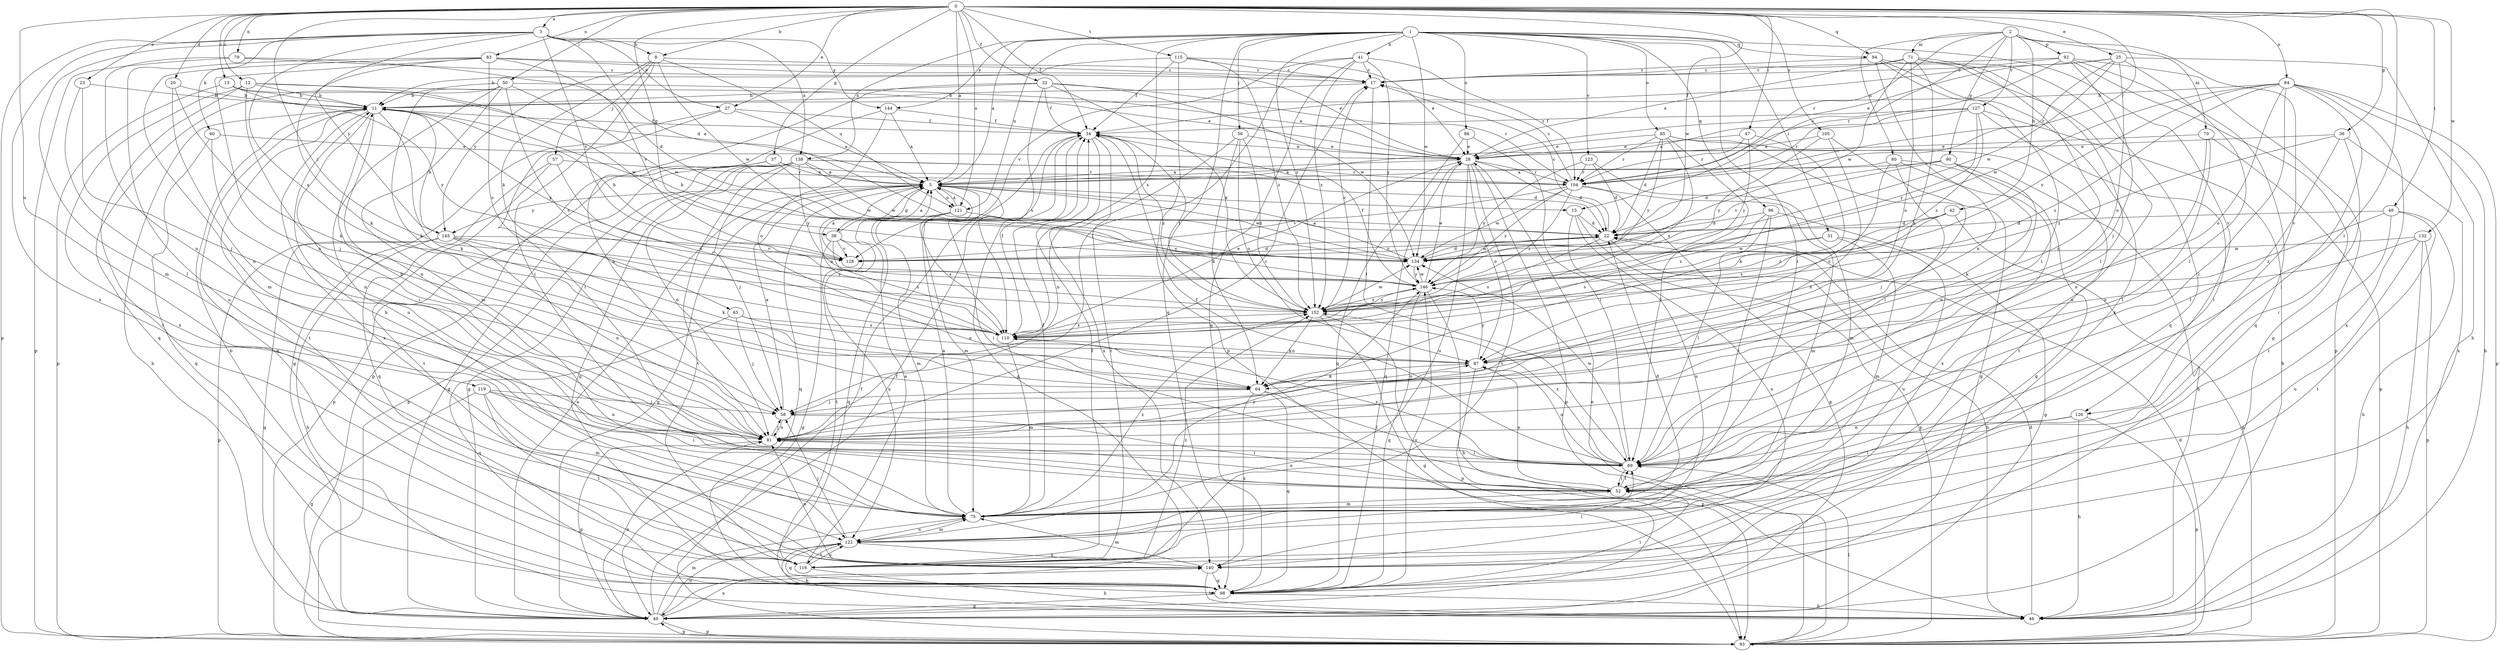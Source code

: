 strict digraph  {
0;
1;
2;
3;
5;
8;
11;
12;
13;
15;
17;
20;
22;
23;
25;
27;
28;
32;
34;
36;
37;
38;
40;
41;
42;
46;
47;
48;
50;
51;
52;
56;
57;
58;
60;
63;
64;
69;
70;
71;
75;
79;
80;
81;
83;
84;
85;
86;
87;
90;
92;
93;
94;
96;
98;
104;
105;
110;
115;
116;
119;
121;
122;
123;
126;
127;
128;
132;
134;
138;
140;
144;
145;
146;
152;
0 -> 3  [label=a];
0 -> 5  [label=a];
0 -> 8  [label=b];
0 -> 12  [label=c];
0 -> 13  [label=c];
0 -> 20  [label=d];
0 -> 23  [label=e];
0 -> 25  [label=e];
0 -> 27  [label=e];
0 -> 32  [label=f];
0 -> 34  [label=f];
0 -> 36  [label=g];
0 -> 37  [label=g];
0 -> 38  [label=g];
0 -> 47  [label=i];
0 -> 48  [label=i];
0 -> 50  [label=i];
0 -> 69  [label=l];
0 -> 79  [label=n];
0 -> 83  [label=o];
0 -> 84  [label=o];
0 -> 94  [label=q];
0 -> 104  [label=r];
0 -> 105  [label=s];
0 -> 115  [label=t];
0 -> 119  [label=u];
0 -> 121  [label=u];
0 -> 132  [label=w];
0 -> 134  [label=w];
0 -> 152  [label=z];
1 -> 5  [label=a];
1 -> 41  [label=h];
1 -> 51  [label=i];
1 -> 52  [label=i];
1 -> 56  [label=j];
1 -> 85  [label=o];
1 -> 86  [label=o];
1 -> 94  [label=q];
1 -> 96  [label=q];
1 -> 98  [label=q];
1 -> 110  [label=s];
1 -> 121  [label=u];
1 -> 123  [label=v];
1 -> 126  [label=v];
1 -> 134  [label=w];
1 -> 138  [label=x];
1 -> 144  [label=y];
1 -> 152  [label=z];
2 -> 15  [label=c];
2 -> 42  [label=h];
2 -> 70  [label=m];
2 -> 71  [label=m];
2 -> 80  [label=n];
2 -> 90  [label=p];
2 -> 92  [label=p];
2 -> 104  [label=r];
2 -> 126  [label=v];
2 -> 127  [label=v];
3 -> 8  [label=b];
3 -> 22  [label=d];
3 -> 27  [label=e];
3 -> 60  [label=k];
3 -> 75  [label=m];
3 -> 93  [label=p];
3 -> 110  [label=s];
3 -> 128  [label=v];
3 -> 138  [label=x];
3 -> 140  [label=x];
3 -> 144  [label=y];
3 -> 145  [label=y];
5 -> 15  [label=c];
5 -> 38  [label=g];
5 -> 40  [label=g];
5 -> 52  [label=i];
5 -> 75  [label=m];
5 -> 98  [label=q];
5 -> 121  [label=u];
5 -> 134  [label=w];
5 -> 145  [label=y];
8 -> 17  [label=c];
8 -> 52  [label=i];
8 -> 57  [label=j];
8 -> 63  [label=k];
8 -> 121  [label=u];
8 -> 134  [label=w];
8 -> 145  [label=y];
11 -> 34  [label=f];
11 -> 52  [label=i];
11 -> 64  [label=k];
11 -> 81  [label=n];
11 -> 98  [label=q];
11 -> 116  [label=t];
11 -> 140  [label=x];
11 -> 146  [label=y];
12 -> 11  [label=b];
12 -> 28  [label=e];
12 -> 58  [label=j];
12 -> 116  [label=t];
12 -> 134  [label=w];
12 -> 140  [label=x];
13 -> 5  [label=a];
13 -> 11  [label=b];
13 -> 93  [label=p];
13 -> 146  [label=y];
15 -> 22  [label=d];
15 -> 93  [label=p];
15 -> 122  [label=u];
15 -> 140  [label=x];
17 -> 11  [label=b];
17 -> 69  [label=l];
20 -> 11  [label=b];
20 -> 64  [label=k];
20 -> 81  [label=n];
22 -> 17  [label=c];
22 -> 46  [label=h];
22 -> 110  [label=s];
22 -> 128  [label=v];
22 -> 134  [label=w];
23 -> 11  [label=b];
23 -> 58  [label=j];
23 -> 69  [label=l];
25 -> 17  [label=c];
25 -> 28  [label=e];
25 -> 46  [label=h];
25 -> 69  [label=l];
25 -> 87  [label=o];
25 -> 104  [label=r];
25 -> 134  [label=w];
27 -> 5  [label=a];
27 -> 34  [label=f];
27 -> 40  [label=g];
27 -> 69  [label=l];
28 -> 5  [label=a];
28 -> 22  [label=d];
28 -> 87  [label=o];
28 -> 93  [label=p];
28 -> 98  [label=q];
28 -> 104  [label=r];
28 -> 116  [label=t];
28 -> 122  [label=u];
32 -> 11  [label=b];
32 -> 34  [label=f];
32 -> 81  [label=n];
32 -> 104  [label=r];
32 -> 110  [label=s];
32 -> 134  [label=w];
32 -> 152  [label=z];
34 -> 28  [label=e];
34 -> 40  [label=g];
34 -> 116  [label=t];
34 -> 140  [label=x];
34 -> 152  [label=z];
36 -> 28  [label=e];
36 -> 52  [label=i];
36 -> 69  [label=l];
36 -> 140  [label=x];
36 -> 152  [label=z];
37 -> 5  [label=a];
37 -> 40  [label=g];
37 -> 93  [label=p];
37 -> 104  [label=r];
37 -> 134  [label=w];
38 -> 5  [label=a];
38 -> 40  [label=g];
38 -> 110  [label=s];
38 -> 116  [label=t];
38 -> 122  [label=u];
38 -> 128  [label=v];
40 -> 5  [label=a];
40 -> 11  [label=b];
40 -> 34  [label=f];
40 -> 75  [label=m];
40 -> 81  [label=n];
40 -> 93  [label=p];
40 -> 122  [label=u];
40 -> 140  [label=x];
41 -> 17  [label=c];
41 -> 58  [label=j];
41 -> 98  [label=q];
41 -> 104  [label=r];
41 -> 128  [label=v];
41 -> 146  [label=y];
41 -> 152  [label=z];
42 -> 22  [label=d];
42 -> 93  [label=p];
42 -> 110  [label=s];
42 -> 152  [label=z];
46 -> 22  [label=d];
47 -> 28  [label=e];
47 -> 64  [label=k];
47 -> 104  [label=r];
47 -> 146  [label=y];
48 -> 22  [label=d];
48 -> 46  [label=h];
48 -> 52  [label=i];
48 -> 116  [label=t];
48 -> 152  [label=z];
50 -> 11  [label=b];
50 -> 28  [label=e];
50 -> 64  [label=k];
50 -> 75  [label=m];
50 -> 98  [label=q];
50 -> 110  [label=s];
50 -> 122  [label=u];
50 -> 134  [label=w];
51 -> 75  [label=m];
51 -> 110  [label=s];
51 -> 122  [label=u];
51 -> 134  [label=w];
52 -> 69  [label=l];
52 -> 75  [label=m];
52 -> 81  [label=n];
52 -> 87  [label=o];
56 -> 28  [label=e];
56 -> 64  [label=k];
56 -> 81  [label=n];
56 -> 87  [label=o];
56 -> 152  [label=z];
57 -> 98  [label=q];
57 -> 104  [label=r];
57 -> 110  [label=s];
57 -> 116  [label=t];
58 -> 5  [label=a];
58 -> 52  [label=i];
58 -> 81  [label=n];
60 -> 28  [label=e];
60 -> 81  [label=n];
60 -> 98  [label=q];
63 -> 58  [label=j];
63 -> 87  [label=o];
63 -> 98  [label=q];
63 -> 110  [label=s];
64 -> 58  [label=j];
64 -> 69  [label=l];
64 -> 87  [label=o];
64 -> 98  [label=q];
64 -> 140  [label=x];
69 -> 34  [label=f];
69 -> 52  [label=i];
69 -> 87  [label=o];
69 -> 110  [label=s];
69 -> 134  [label=w];
69 -> 152  [label=z];
70 -> 28  [label=e];
70 -> 69  [label=l];
70 -> 81  [label=n];
70 -> 93  [label=p];
71 -> 17  [label=c];
71 -> 28  [label=e];
71 -> 64  [label=k];
71 -> 69  [label=l];
71 -> 81  [label=n];
71 -> 87  [label=o];
71 -> 98  [label=q];
71 -> 134  [label=w];
75 -> 5  [label=a];
75 -> 11  [label=b];
75 -> 22  [label=d];
75 -> 34  [label=f];
75 -> 122  [label=u];
75 -> 146  [label=y];
75 -> 152  [label=z];
79 -> 17  [label=c];
79 -> 22  [label=d];
79 -> 81  [label=n];
79 -> 93  [label=p];
80 -> 5  [label=a];
80 -> 58  [label=j];
80 -> 87  [label=o];
80 -> 98  [label=q];
80 -> 140  [label=x];
81 -> 11  [label=b];
81 -> 17  [label=c];
81 -> 40  [label=g];
81 -> 58  [label=j];
81 -> 69  [label=l];
83 -> 17  [label=c];
83 -> 28  [label=e];
83 -> 64  [label=k];
83 -> 75  [label=m];
83 -> 81  [label=n];
83 -> 110  [label=s];
83 -> 122  [label=u];
83 -> 128  [label=v];
84 -> 11  [label=b];
84 -> 46  [label=h];
84 -> 52  [label=i];
84 -> 69  [label=l];
84 -> 87  [label=o];
84 -> 93  [label=p];
84 -> 110  [label=s];
84 -> 134  [label=w];
84 -> 140  [label=x];
84 -> 146  [label=y];
85 -> 22  [label=d];
85 -> 28  [label=e];
85 -> 40  [label=g];
85 -> 69  [label=l];
85 -> 104  [label=r];
85 -> 110  [label=s];
85 -> 116  [label=t];
85 -> 146  [label=y];
86 -> 28  [label=e];
86 -> 69  [label=l];
86 -> 98  [label=q];
87 -> 64  [label=k];
87 -> 93  [label=p];
87 -> 146  [label=y];
90 -> 5  [label=a];
90 -> 22  [label=d];
90 -> 46  [label=h];
90 -> 64  [label=k];
90 -> 81  [label=n];
90 -> 128  [label=v];
92 -> 17  [label=c];
92 -> 34  [label=f];
92 -> 40  [label=g];
92 -> 58  [label=j];
92 -> 93  [label=p];
92 -> 98  [label=q];
92 -> 104  [label=r];
93 -> 22  [label=d];
93 -> 28  [label=e];
93 -> 34  [label=f];
93 -> 40  [label=g];
93 -> 69  [label=l];
94 -> 17  [label=c];
94 -> 69  [label=l];
94 -> 81  [label=n];
94 -> 122  [label=u];
94 -> 140  [label=x];
96 -> 22  [label=d];
96 -> 40  [label=g];
96 -> 52  [label=i];
96 -> 69  [label=l];
96 -> 152  [label=z];
98 -> 11  [label=b];
98 -> 40  [label=g];
98 -> 46  [label=h];
98 -> 52  [label=i];
98 -> 146  [label=y];
104 -> 17  [label=c];
104 -> 40  [label=g];
104 -> 75  [label=m];
104 -> 128  [label=v];
104 -> 134  [label=w];
104 -> 146  [label=y];
104 -> 152  [label=z];
105 -> 28  [label=e];
105 -> 69  [label=l];
105 -> 81  [label=n];
105 -> 146  [label=y];
110 -> 5  [label=a];
110 -> 28  [label=e];
110 -> 34  [label=f];
110 -> 75  [label=m];
110 -> 87  [label=o];
115 -> 11  [label=b];
115 -> 17  [label=c];
115 -> 28  [label=e];
115 -> 34  [label=f];
115 -> 93  [label=p];
115 -> 152  [label=z];
116 -> 5  [label=a];
116 -> 34  [label=f];
116 -> 46  [label=h];
116 -> 69  [label=l];
116 -> 122  [label=u];
116 -> 152  [label=z];
119 -> 40  [label=g];
119 -> 52  [label=i];
119 -> 58  [label=j];
119 -> 75  [label=m];
119 -> 81  [label=n];
119 -> 116  [label=t];
121 -> 5  [label=a];
121 -> 75  [label=m];
121 -> 98  [label=q];
121 -> 110  [label=s];
121 -> 146  [label=y];
122 -> 46  [label=h];
122 -> 58  [label=j];
122 -> 75  [label=m];
122 -> 98  [label=q];
122 -> 116  [label=t];
122 -> 140  [label=x];
123 -> 22  [label=d];
123 -> 75  [label=m];
123 -> 104  [label=r];
123 -> 146  [label=y];
126 -> 46  [label=h];
126 -> 52  [label=i];
126 -> 81  [label=n];
126 -> 93  [label=p];
127 -> 5  [label=a];
127 -> 34  [label=f];
127 -> 46  [label=h];
127 -> 52  [label=i];
127 -> 104  [label=r];
127 -> 146  [label=y];
127 -> 152  [label=z];
128 -> 5  [label=a];
128 -> 11  [label=b];
128 -> 22  [label=d];
132 -> 46  [label=h];
132 -> 87  [label=o];
132 -> 93  [label=p];
132 -> 122  [label=u];
132 -> 134  [label=w];
134 -> 5  [label=a];
134 -> 11  [label=b];
134 -> 22  [label=d];
134 -> 146  [label=y];
138 -> 5  [label=a];
138 -> 22  [label=d];
138 -> 40  [label=g];
138 -> 58  [label=j];
138 -> 81  [label=n];
138 -> 93  [label=p];
138 -> 98  [label=q];
138 -> 104  [label=r];
138 -> 116  [label=t];
138 -> 134  [label=w];
138 -> 146  [label=y];
140 -> 46  [label=h];
140 -> 75  [label=m];
140 -> 81  [label=n];
140 -> 98  [label=q];
144 -> 5  [label=a];
144 -> 34  [label=f];
144 -> 87  [label=o];
144 -> 93  [label=p];
145 -> 11  [label=b];
145 -> 40  [label=g];
145 -> 46  [label=h];
145 -> 64  [label=k];
145 -> 81  [label=n];
145 -> 93  [label=p];
145 -> 128  [label=v];
145 -> 152  [label=z];
146 -> 28  [label=e];
146 -> 34  [label=f];
146 -> 46  [label=h];
146 -> 98  [label=q];
146 -> 134  [label=w];
146 -> 152  [label=z];
152 -> 17  [label=c];
152 -> 34  [label=f];
152 -> 40  [label=g];
152 -> 64  [label=k];
152 -> 93  [label=p];
152 -> 110  [label=s];
152 -> 134  [label=w];
152 -> 146  [label=y];
}
